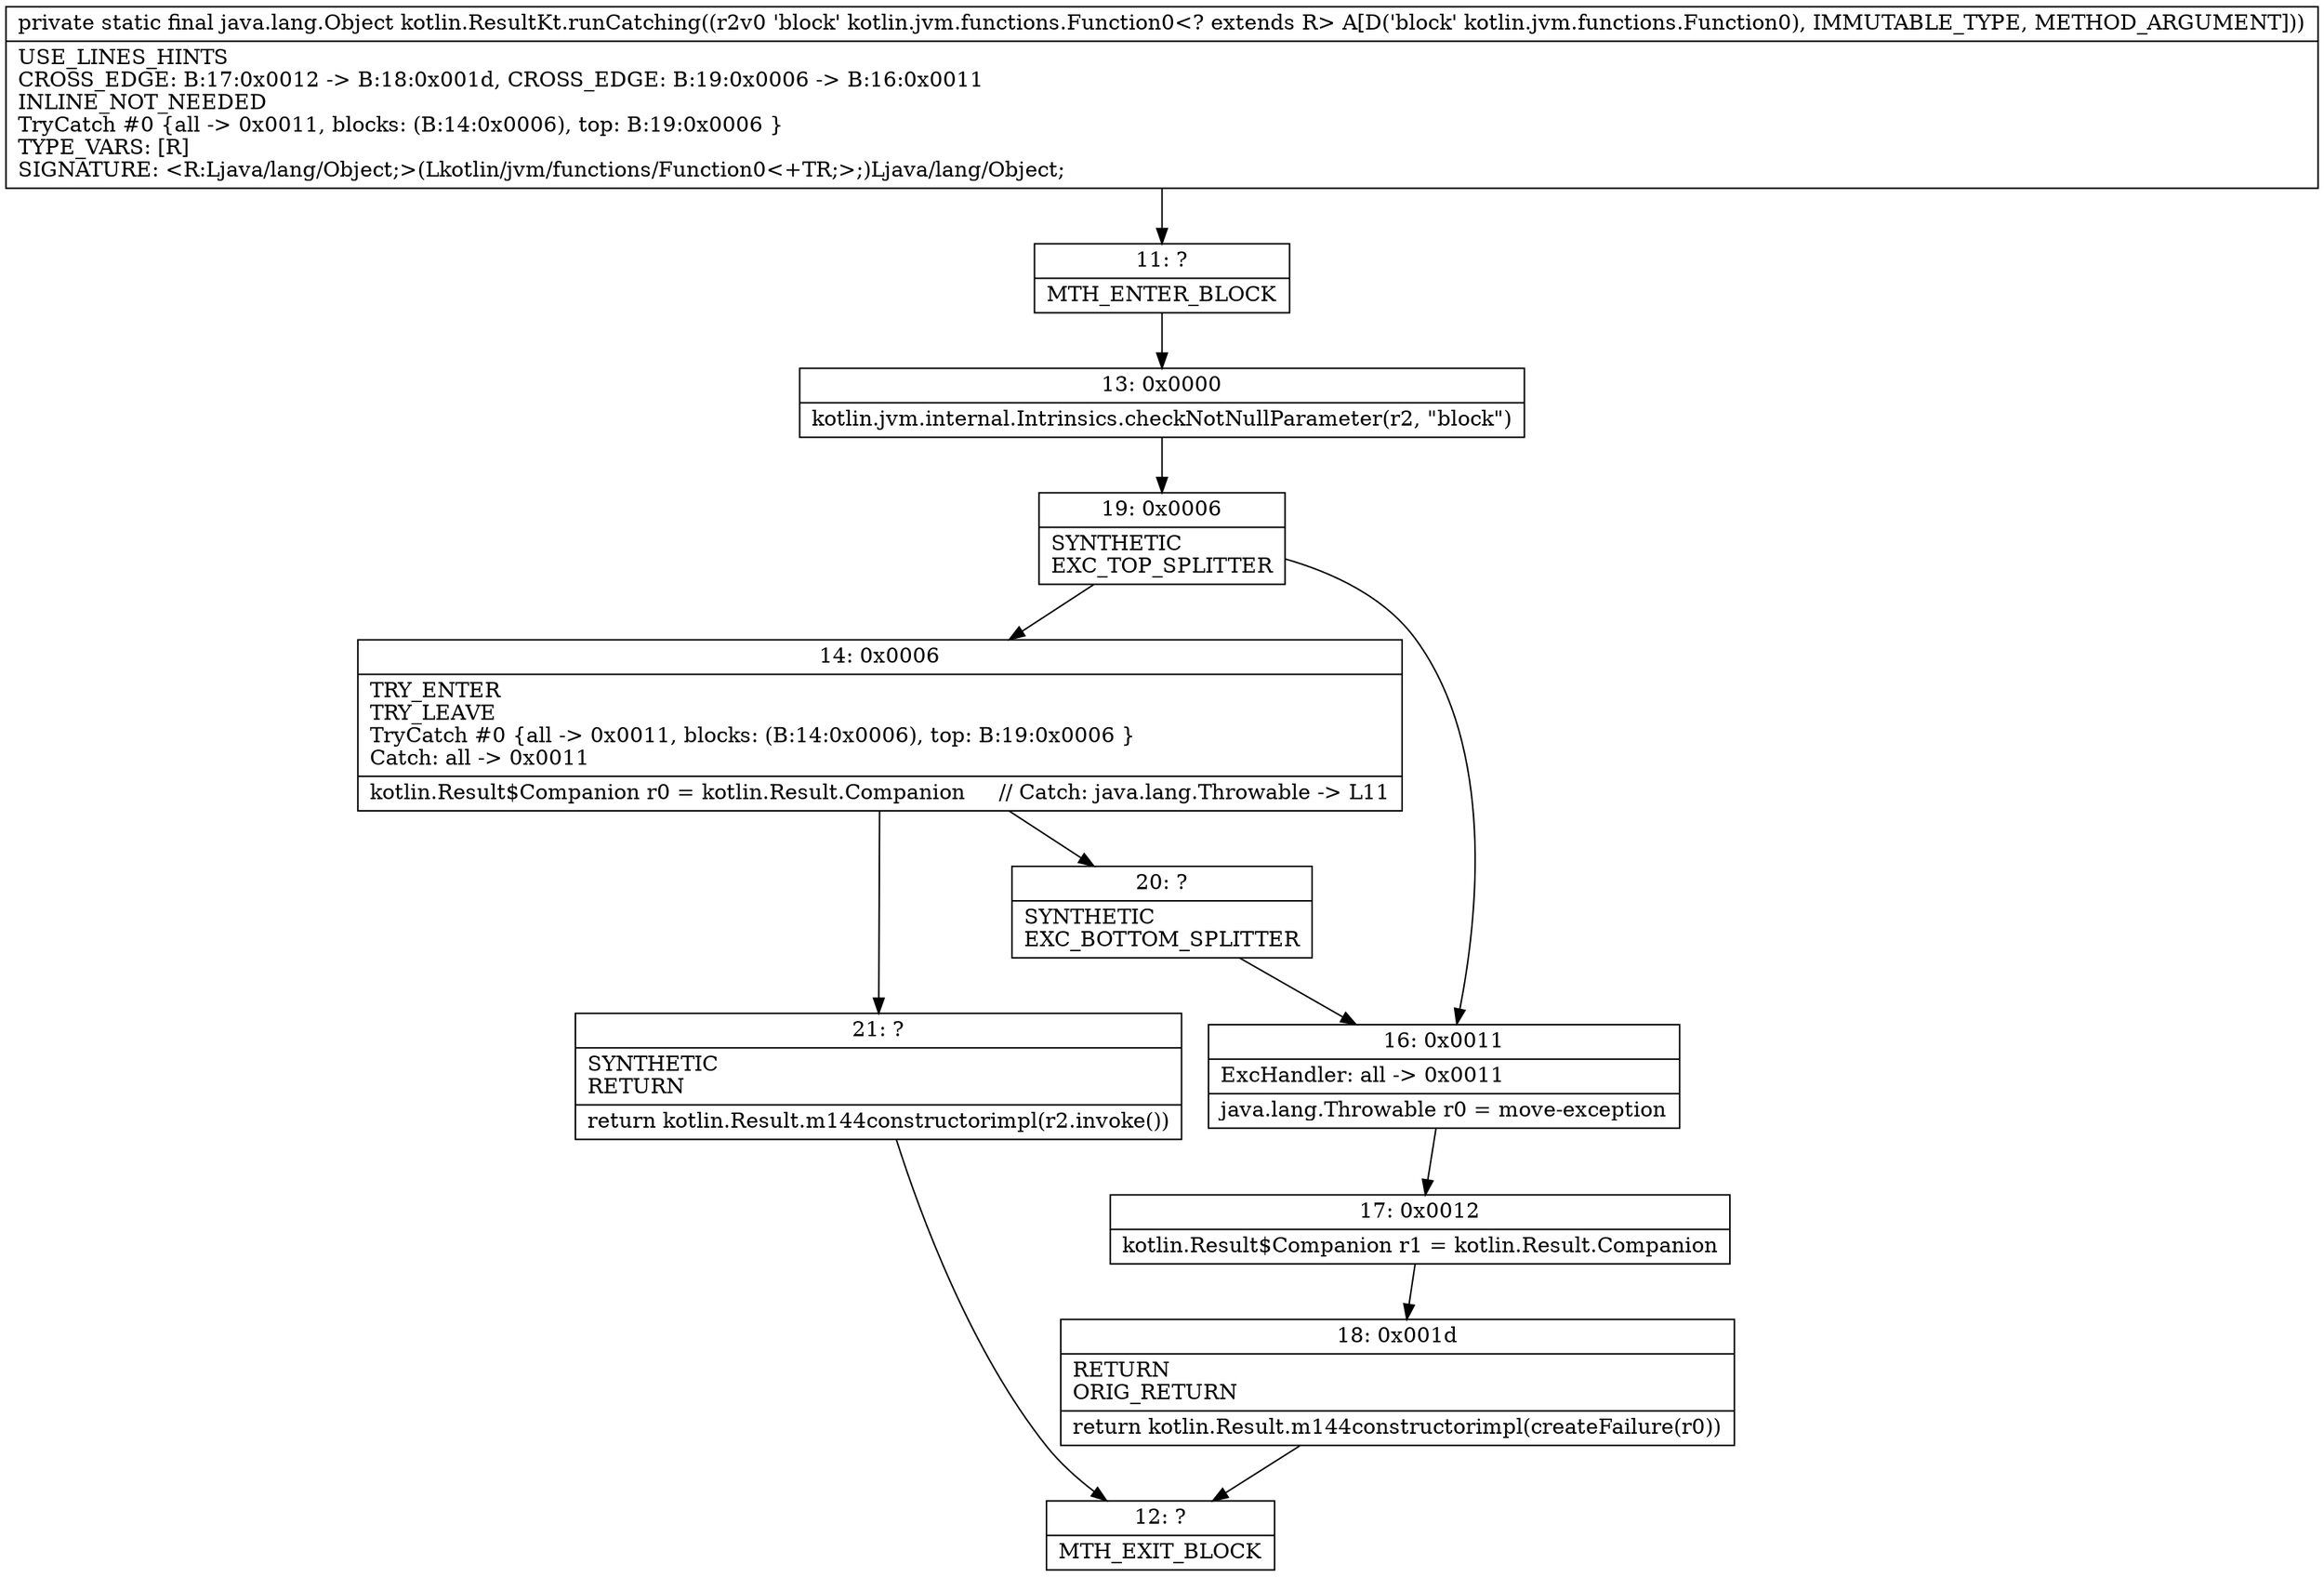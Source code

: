 digraph "CFG forkotlin.ResultKt.runCatching(Lkotlin\/jvm\/functions\/Function0;)Ljava\/lang\/Object;" {
Node_11 [shape=record,label="{11\:\ ?|MTH_ENTER_BLOCK\l}"];
Node_13 [shape=record,label="{13\:\ 0x0000|kotlin.jvm.internal.Intrinsics.checkNotNullParameter(r2, \"block\")\l}"];
Node_19 [shape=record,label="{19\:\ 0x0006|SYNTHETIC\lEXC_TOP_SPLITTER\l}"];
Node_14 [shape=record,label="{14\:\ 0x0006|TRY_ENTER\lTRY_LEAVE\lTryCatch #0 \{all \-\> 0x0011, blocks: (B:14:0x0006), top: B:19:0x0006 \}\lCatch: all \-\> 0x0011\l|kotlin.Result$Companion r0 = kotlin.Result.Companion     \/\/ Catch: java.lang.Throwable \-\> L11\l}"];
Node_20 [shape=record,label="{20\:\ ?|SYNTHETIC\lEXC_BOTTOM_SPLITTER\l}"];
Node_21 [shape=record,label="{21\:\ ?|SYNTHETIC\lRETURN\l|return kotlin.Result.m144constructorimpl(r2.invoke())\l}"];
Node_12 [shape=record,label="{12\:\ ?|MTH_EXIT_BLOCK\l}"];
Node_16 [shape=record,label="{16\:\ 0x0011|ExcHandler: all \-\> 0x0011\l|java.lang.Throwable r0 = move\-exception\l}"];
Node_17 [shape=record,label="{17\:\ 0x0012|kotlin.Result$Companion r1 = kotlin.Result.Companion\l}"];
Node_18 [shape=record,label="{18\:\ 0x001d|RETURN\lORIG_RETURN\l|return kotlin.Result.m144constructorimpl(createFailure(r0))\l}"];
MethodNode[shape=record,label="{private static final java.lang.Object kotlin.ResultKt.runCatching((r2v0 'block' kotlin.jvm.functions.Function0\<? extends R\> A[D('block' kotlin.jvm.functions.Function0), IMMUTABLE_TYPE, METHOD_ARGUMENT]))  | USE_LINES_HINTS\lCROSS_EDGE: B:17:0x0012 \-\> B:18:0x001d, CROSS_EDGE: B:19:0x0006 \-\> B:16:0x0011\lINLINE_NOT_NEEDED\lTryCatch #0 \{all \-\> 0x0011, blocks: (B:14:0x0006), top: B:19:0x0006 \}\lTYPE_VARS: [R]\lSIGNATURE: \<R:Ljava\/lang\/Object;\>(Lkotlin\/jvm\/functions\/Function0\<+TR;\>;)Ljava\/lang\/Object;\l}"];
MethodNode -> Node_11;Node_11 -> Node_13;
Node_13 -> Node_19;
Node_19 -> Node_14;
Node_19 -> Node_16;
Node_14 -> Node_20;
Node_14 -> Node_21;
Node_20 -> Node_16;
Node_21 -> Node_12;
Node_16 -> Node_17;
Node_17 -> Node_18;
Node_18 -> Node_12;
}

